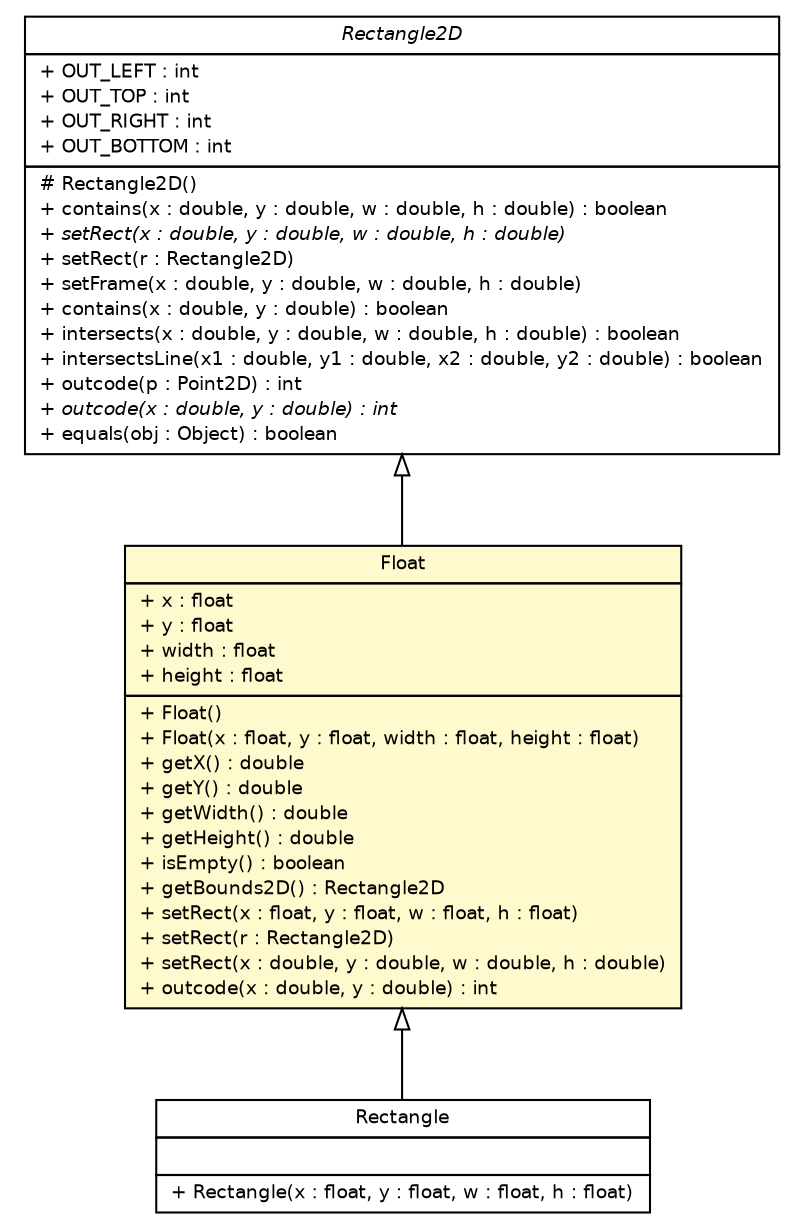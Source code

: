 #!/usr/local/bin/dot
#
# Class diagram 
# Generated by UMLGraph version R5_6-24-gf6e263 (http://www.umlgraph.org/)
#

digraph G {
	edge [fontname="Helvetica",fontsize=10,labelfontname="Helvetica",labelfontsize=10];
	node [fontname="Helvetica",fontsize=10,shape=plaintext];
	nodesep=0.25;
	ranksep=0.5;
	// lejos.robotics.geometry.Rectangle
	c9629 [label=<<table title="lejos.robotics.geometry.Rectangle" border="0" cellborder="1" cellspacing="0" cellpadding="2" port="p" href="./Rectangle.html">
		<tr><td><table border="0" cellspacing="0" cellpadding="1">
<tr><td align="center" balign="center"> Rectangle </td></tr>
		</table></td></tr>
		<tr><td><table border="0" cellspacing="0" cellpadding="1">
<tr><td align="left" balign="left">  </td></tr>
		</table></td></tr>
		<tr><td><table border="0" cellspacing="0" cellpadding="1">
<tr><td align="left" balign="left"> + Rectangle(x : float, y : float, w : float, h : float) </td></tr>
		</table></td></tr>
		</table>>, URL="./Rectangle.html", fontname="Helvetica", fontcolor="black", fontsize=9.0];
	// lejos.robotics.geometry.Rectangle2D
	c9630 [label=<<table title="lejos.robotics.geometry.Rectangle2D" border="0" cellborder="1" cellspacing="0" cellpadding="2" port="p" href="./Rectangle2D.html">
		<tr><td><table border="0" cellspacing="0" cellpadding="1">
<tr><td align="center" balign="center"><font face="Helvetica-Oblique"> Rectangle2D </font></td></tr>
		</table></td></tr>
		<tr><td><table border="0" cellspacing="0" cellpadding="1">
<tr><td align="left" balign="left"> + OUT_LEFT : int </td></tr>
<tr><td align="left" balign="left"> + OUT_TOP : int </td></tr>
<tr><td align="left" balign="left"> + OUT_RIGHT : int </td></tr>
<tr><td align="left" balign="left"> + OUT_BOTTOM : int </td></tr>
		</table></td></tr>
		<tr><td><table border="0" cellspacing="0" cellpadding="1">
<tr><td align="left" balign="left"> # Rectangle2D() </td></tr>
<tr><td align="left" balign="left"> + contains(x : double, y : double, w : double, h : double) : boolean </td></tr>
<tr><td align="left" balign="left"><font face="Helvetica-Oblique" point-size="9.0"> + setRect(x : double, y : double, w : double, h : double) </font></td></tr>
<tr><td align="left" balign="left"> + setRect(r : Rectangle2D) </td></tr>
<tr><td align="left" balign="left"> + setFrame(x : double, y : double, w : double, h : double) </td></tr>
<tr><td align="left" balign="left"> + contains(x : double, y : double) : boolean </td></tr>
<tr><td align="left" balign="left"> + intersects(x : double, y : double, w : double, h : double) : boolean </td></tr>
<tr><td align="left" balign="left"> + intersectsLine(x1 : double, y1 : double, x2 : double, y2 : double) : boolean </td></tr>
<tr><td align="left" balign="left"> + outcode(p : Point2D) : int </td></tr>
<tr><td align="left" balign="left"><font face="Helvetica-Oblique" point-size="9.0"> + outcode(x : double, y : double) : int </font></td></tr>
<tr><td align="left" balign="left"> + equals(obj : Object) : boolean </td></tr>
		</table></td></tr>
		</table>>, URL="./Rectangle2D.html", fontname="Helvetica", fontcolor="black", fontsize=9.0];
	// lejos.robotics.geometry.Rectangle2D.Float
	c9631 [label=<<table title="lejos.robotics.geometry.Rectangle2D.Float" border="0" cellborder="1" cellspacing="0" cellpadding="2" port="p" bgcolor="lemonChiffon" href="./Rectangle2D.Float.html">
		<tr><td><table border="0" cellspacing="0" cellpadding="1">
<tr><td align="center" balign="center"> Float </td></tr>
		</table></td></tr>
		<tr><td><table border="0" cellspacing="0" cellpadding="1">
<tr><td align="left" balign="left"> + x : float </td></tr>
<tr><td align="left" balign="left"> + y : float </td></tr>
<tr><td align="left" balign="left"> + width : float </td></tr>
<tr><td align="left" balign="left"> + height : float </td></tr>
		</table></td></tr>
		<tr><td><table border="0" cellspacing="0" cellpadding="1">
<tr><td align="left" balign="left"> + Float() </td></tr>
<tr><td align="left" balign="left"> + Float(x : float, y : float, width : float, height : float) </td></tr>
<tr><td align="left" balign="left"> + getX() : double </td></tr>
<tr><td align="left" balign="left"> + getY() : double </td></tr>
<tr><td align="left" balign="left"> + getWidth() : double </td></tr>
<tr><td align="left" balign="left"> + getHeight() : double </td></tr>
<tr><td align="left" balign="left"> + isEmpty() : boolean </td></tr>
<tr><td align="left" balign="left"> + getBounds2D() : Rectangle2D </td></tr>
<tr><td align="left" balign="left"> + setRect(x : float, y : float, w : float, h : float) </td></tr>
<tr><td align="left" balign="left"> + setRect(r : Rectangle2D) </td></tr>
<tr><td align="left" balign="left"> + setRect(x : double, y : double, w : double, h : double) </td></tr>
<tr><td align="left" balign="left"> + outcode(x : double, y : double) : int </td></tr>
		</table></td></tr>
		</table>>, URL="./Rectangle2D.Float.html", fontname="Helvetica", fontcolor="black", fontsize=9.0];
	//lejos.robotics.geometry.Rectangle extends lejos.robotics.geometry.Rectangle2D.Float
	c9631:p -> c9629:p [dir=back,arrowtail=empty];
	//lejos.robotics.geometry.Rectangle2D.Float extends lejos.robotics.geometry.Rectangle2D
	c9630:p -> c9631:p [dir=back,arrowtail=empty];
}


